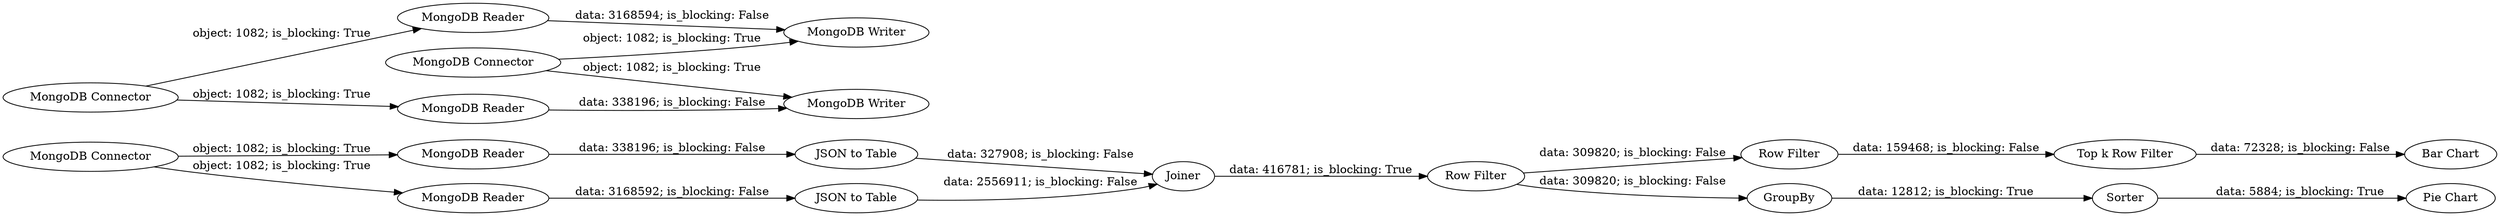 digraph {
	"-7641536064533454516_13" [label="JSON to Table"]
	"-7641536064533454516_12" [label="JSON to Table"]
	"-7641536064533454516_6" [label="MongoDB Writer"]
	"-7641536064533454516_11" [label="MongoDB Reader"]
	"-7641536064533454516_15" [label="Row Filter"]
	"-7641536064533454516_19" [label="Bar Chart"]
	"-7641536064533454516_8" [label="MongoDB Writer"]
	"-7641536064533454516_1" [label="MongoDB Connector"]
	"-7641536064533454516_10" [label="MongoDB Reader"]
	"-7641536064533454516_4" [label="MongoDB Reader"]
	"-7641536064533454516_22" [label="Pie Chart"]
	"-7641536064533454516_5" [label="MongoDB Reader"]
	"-7641536064533454516_17" [label="Row Filter"]
	"-7641536064533454516_21" [label=Sorter]
	"-7641536064533454516_9" [label="MongoDB Connector"]
	"-7641536064533454516_20" [label=GroupBy]
	"-7641536064533454516_14" [label=Joiner]
	"-7641536064533454516_18" [label="Top k Row Filter"]
	"-7641536064533454516_3" [label="MongoDB Connector"]
	"-7641536064533454516_14" -> "-7641536064533454516_15" [label="data: 416781; is_blocking: True"]
	"-7641536064533454516_17" -> "-7641536064533454516_18" [label="data: 159468; is_blocking: False"]
	"-7641536064533454516_20" -> "-7641536064533454516_21" [label="data: 12812; is_blocking: True"]
	"-7641536064533454516_15" -> "-7641536064533454516_20" [label="data: 309820; is_blocking: False"]
	"-7641536064533454516_3" -> "-7641536064533454516_4" [label="object: 1082; is_blocking: True"]
	"-7641536064533454516_15" -> "-7641536064533454516_17" [label="data: 309820; is_blocking: False"]
	"-7641536064533454516_10" -> "-7641536064533454516_12" [label="data: 3168592; is_blocking: False"]
	"-7641536064533454516_13" -> "-7641536064533454516_14" [label="data: 327908; is_blocking: False"]
	"-7641536064533454516_18" -> "-7641536064533454516_19" [label="data: 72328; is_blocking: False"]
	"-7641536064533454516_9" -> "-7641536064533454516_11" [label="object: 1082; is_blocking: True"]
	"-7641536064533454516_12" -> "-7641536064533454516_14" [label="data: 2556911; is_blocking: False"]
	"-7641536064533454516_21" -> "-7641536064533454516_22" [label="data: 5884; is_blocking: True"]
	"-7641536064533454516_1" -> "-7641536064533454516_6" [label="object: 1082; is_blocking: True"]
	"-7641536064533454516_5" -> "-7641536064533454516_6" [label="data: 3168594; is_blocking: False"]
	"-7641536064533454516_9" -> "-7641536064533454516_10" [label="object: 1082; is_blocking: True"]
	"-7641536064533454516_3" -> "-7641536064533454516_5" [label="object: 1082; is_blocking: True"]
	"-7641536064533454516_1" -> "-7641536064533454516_8" [label="object: 1082; is_blocking: True"]
	"-7641536064533454516_11" -> "-7641536064533454516_13" [label="data: 338196; is_blocking: False"]
	"-7641536064533454516_4" -> "-7641536064533454516_8" [label="data: 338196; is_blocking: False"]
	rankdir=LR
}
